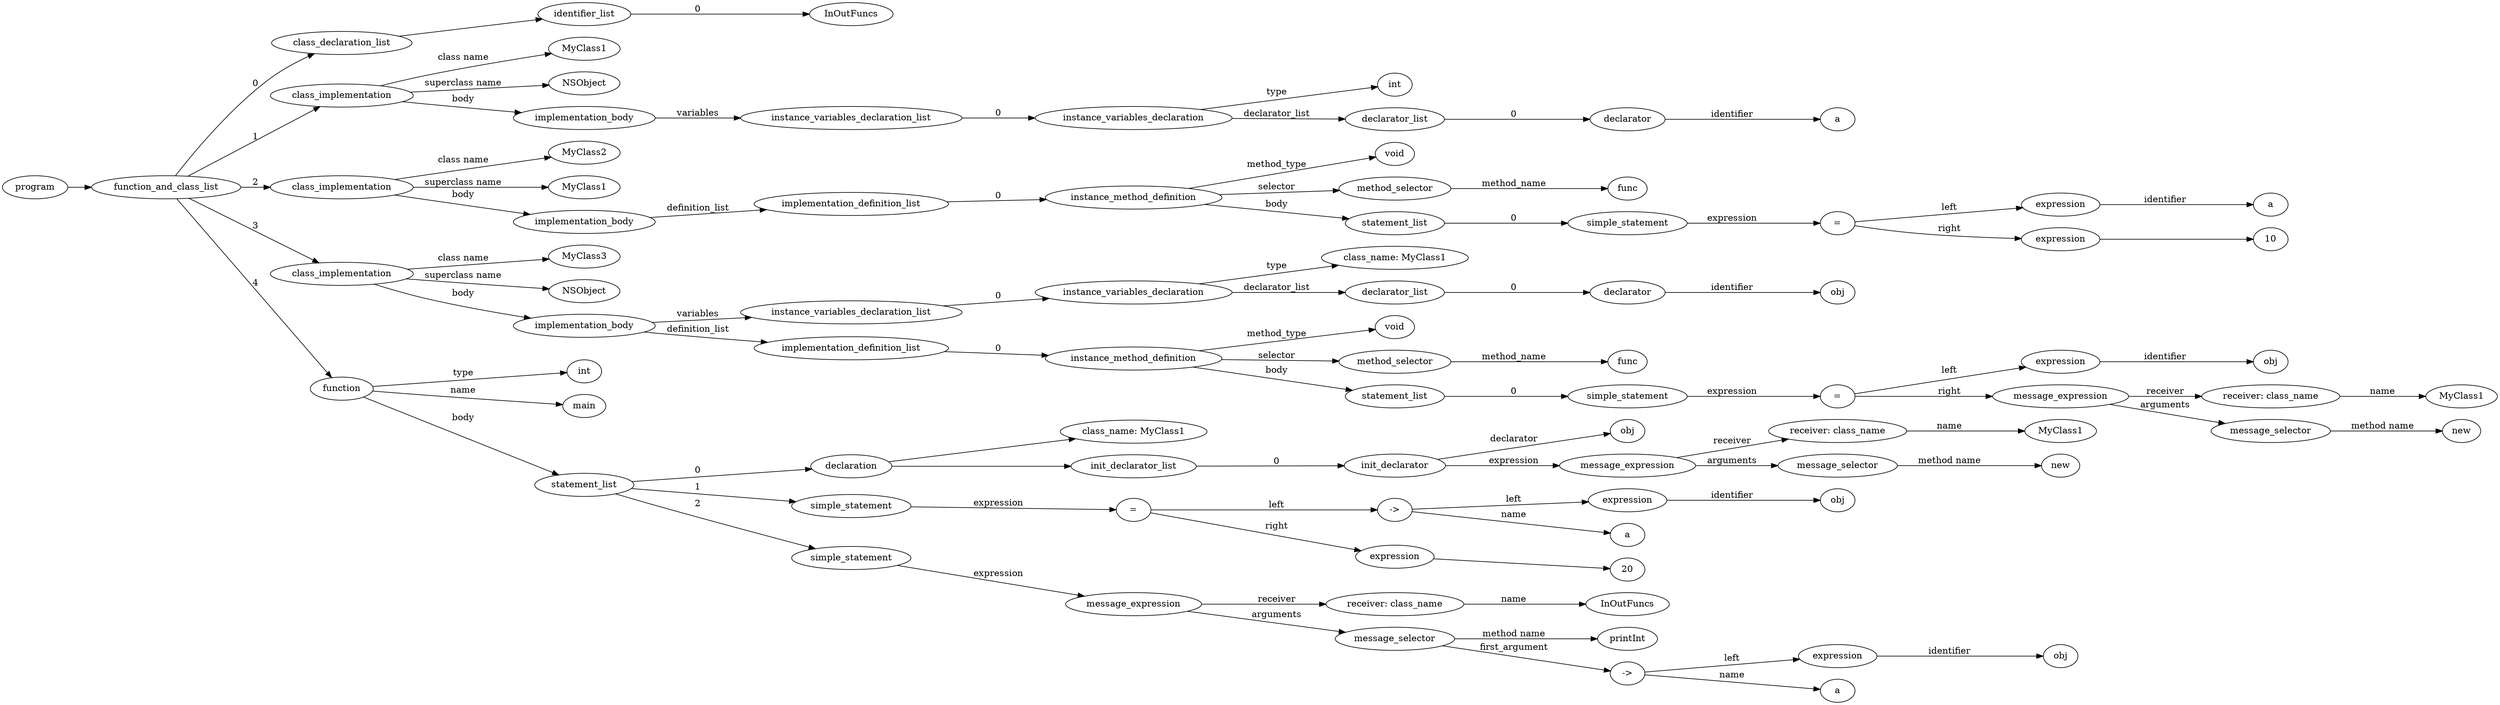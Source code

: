 digraph ObjectiveC { rankdir="LR";
62[label="program"];
62->2;
2[label="function_and_class_list"];
2->1[label="0"];
1[label="class_declaration_list"];
1->0;
0[label="identifier_list"];
0.0 [label="InOutFuncs"];
0->0.0 [label="0"];
2->9[label="1"];
9[label="class_implementation"];
9.1 [label="MyClass1"];
9->9.1 [label="class name"];
9.2 [label="NSObject"];
9->9.2 [label="superclass name"];
9->8[label="body"];
8[label="implementation_body"];
8->7[label="variables"];
7[label="instance_variables_declaration_list"];
7->6[label="0"];
6[label="instance_variables_declaration"];
6->3[label="type"];
3[label="int"];
6->5[label="declarator_list"];
5[label="declarator_list"];
5->4[label="0"];
4[label="declarator"];
4.1 [label="a"];
4->4.1[label="identifier"];
2->21[label="2"];
21[label="class_implementation"];
21.1 [label="MyClass2"];
21->21.1 [label="class name"];
21.2 [label="MyClass1"];
21->21.2 [label="superclass name"];
21->20[label="body"];
20[label="implementation_body"];
20->19[label="definition_list"];
19[label="implementation_definition_list"];
19->18[label="0"];
18[label="instance_method_definition"];
18->17[label="method_type"];
17[label="void"];
18->10[label="selector"];
10[label="method_selector"];
10->10.1 [label="method_name"];
10.1 [label="func"];
18->16[label="body"];
16[label="statement_list"];
16->15[label="0"];
15[label="simple_statement"];
15->14[label="expression"];
14[label="expression"];
14[label="="];
14->11[label="left"];
11[label="expression"];
11->11.1 [label="identifier"];11.1[label="a"];
14->13[label="right"];
13[label="expression"];
13->12;
12[label="10"];
2->39[label="3"];
39[label="class_implementation"];
39.1 [label="MyClass3"];
39->39.1 [label="class name"];
39.2 [label="NSObject"];
39->39.2 [label="superclass name"];
39->38[label="body"];
38[label="implementation_body"];
38->26[label="variables"];
26[label="instance_variables_declaration_list"];
26->25[label="0"];
25[label="instance_variables_declaration"];
25->24[label="type"];
24[label="class_name: MyClass1"];
25->23[label="declarator_list"];
23[label="declarator_list"];
23->22[label="0"];
22[label="declarator"];
22.1 [label="obj"];
22->22.1[label="identifier"];
38->37[label="definition_list"];
37[label="implementation_definition_list"];
37->36[label="0"];
36[label="instance_method_definition"];
36->35[label="method_type"];
35[label="void"];
36->27[label="selector"];
27[label="method_selector"];
27->27.1 [label="method_name"];
27.1 [label="func"];
36->34[label="body"];
34[label="statement_list"];
34->33[label="0"];
33[label="simple_statement"];
33->32[label="expression"];
32[label="expression"];
32[label="="];
32->28[label="left"];
28[label="expression"];
28->28.1 [label="identifier"];28.1[label="obj"];
32->31[label="right"];
31[label="expression"];
31[label="message_expression"];
31->29[label="receiver"];
29[label="receiver: class_name"];
29.1 [label="MyClass1"];
29->29.1 [label="name"];
31->30[label="arguments"];
30[label="message_selector"];
30.1 [label="new"];
30->30.1 [label="method name"]; 
2->61[label="4"];
61[label="function"];
61->40[label="type"];
40[label="int"];
61->61.1 [label="name"];
61.1 [label="main"];
61->48[label="body"];
48[label="statement_list"];
48->47[label="0"];
47[label="declaration"];
47->46;
46[label="class_name: MyClass1"];
47->45;
45[label="init_declarator_list"];
45->44[label="0"];
44[label="init_declarator"];
44.1 [label="obj"];
44->44.1[label="declarator"];
44->43[label="expression"];
43[label="expression"];
43[label="message_expression"];
43->41[label="receiver"];
41[label="receiver: class_name"];
41.1 [label="MyClass1"];
41->41.1 [label="name"];
43->42[label="arguments"];
42[label="message_selector"];
42.1 [label="new"];
42->42.1 [label="method name"]; 
48->54[label="1"];
54[label="simple_statement"];
54->53[label="expression"];
53[label="expression"];
53[label="="];
53->50[label="left"];
50[label="expression"];
50[label="->"];
50->49[label="left"];
49[label="expression"];
49->49.1 [label="identifier"];49.1[label="obj"];
50.1 [label="a"];
50->50.1 [label="name"];
53->52[label="right"];
52[label="expression"];
52->51;
51[label="20"];
48->60[label="2"];
60[label="simple_statement"];
60->59[label="expression"];
59[label="expression"];
59[label="message_expression"];
59->55[label="receiver"];
55[label="receiver: class_name"];
55.1 [label="InOutFuncs"];
55->55.1 [label="name"];
59->58[label="arguments"];
58[label="message_selector"];
58.1 [label="printInt"];
58->58.1 [label="method name"]; 
58->57[label="first_argument"];
57[label="expression"];
57[label="->"];
57->56[label="left"];
56[label="expression"];
56->56.1 [label="identifier"];56.1[label="obj"];
57.1 [label="a"];
57->57.1 [label="name"];
}
